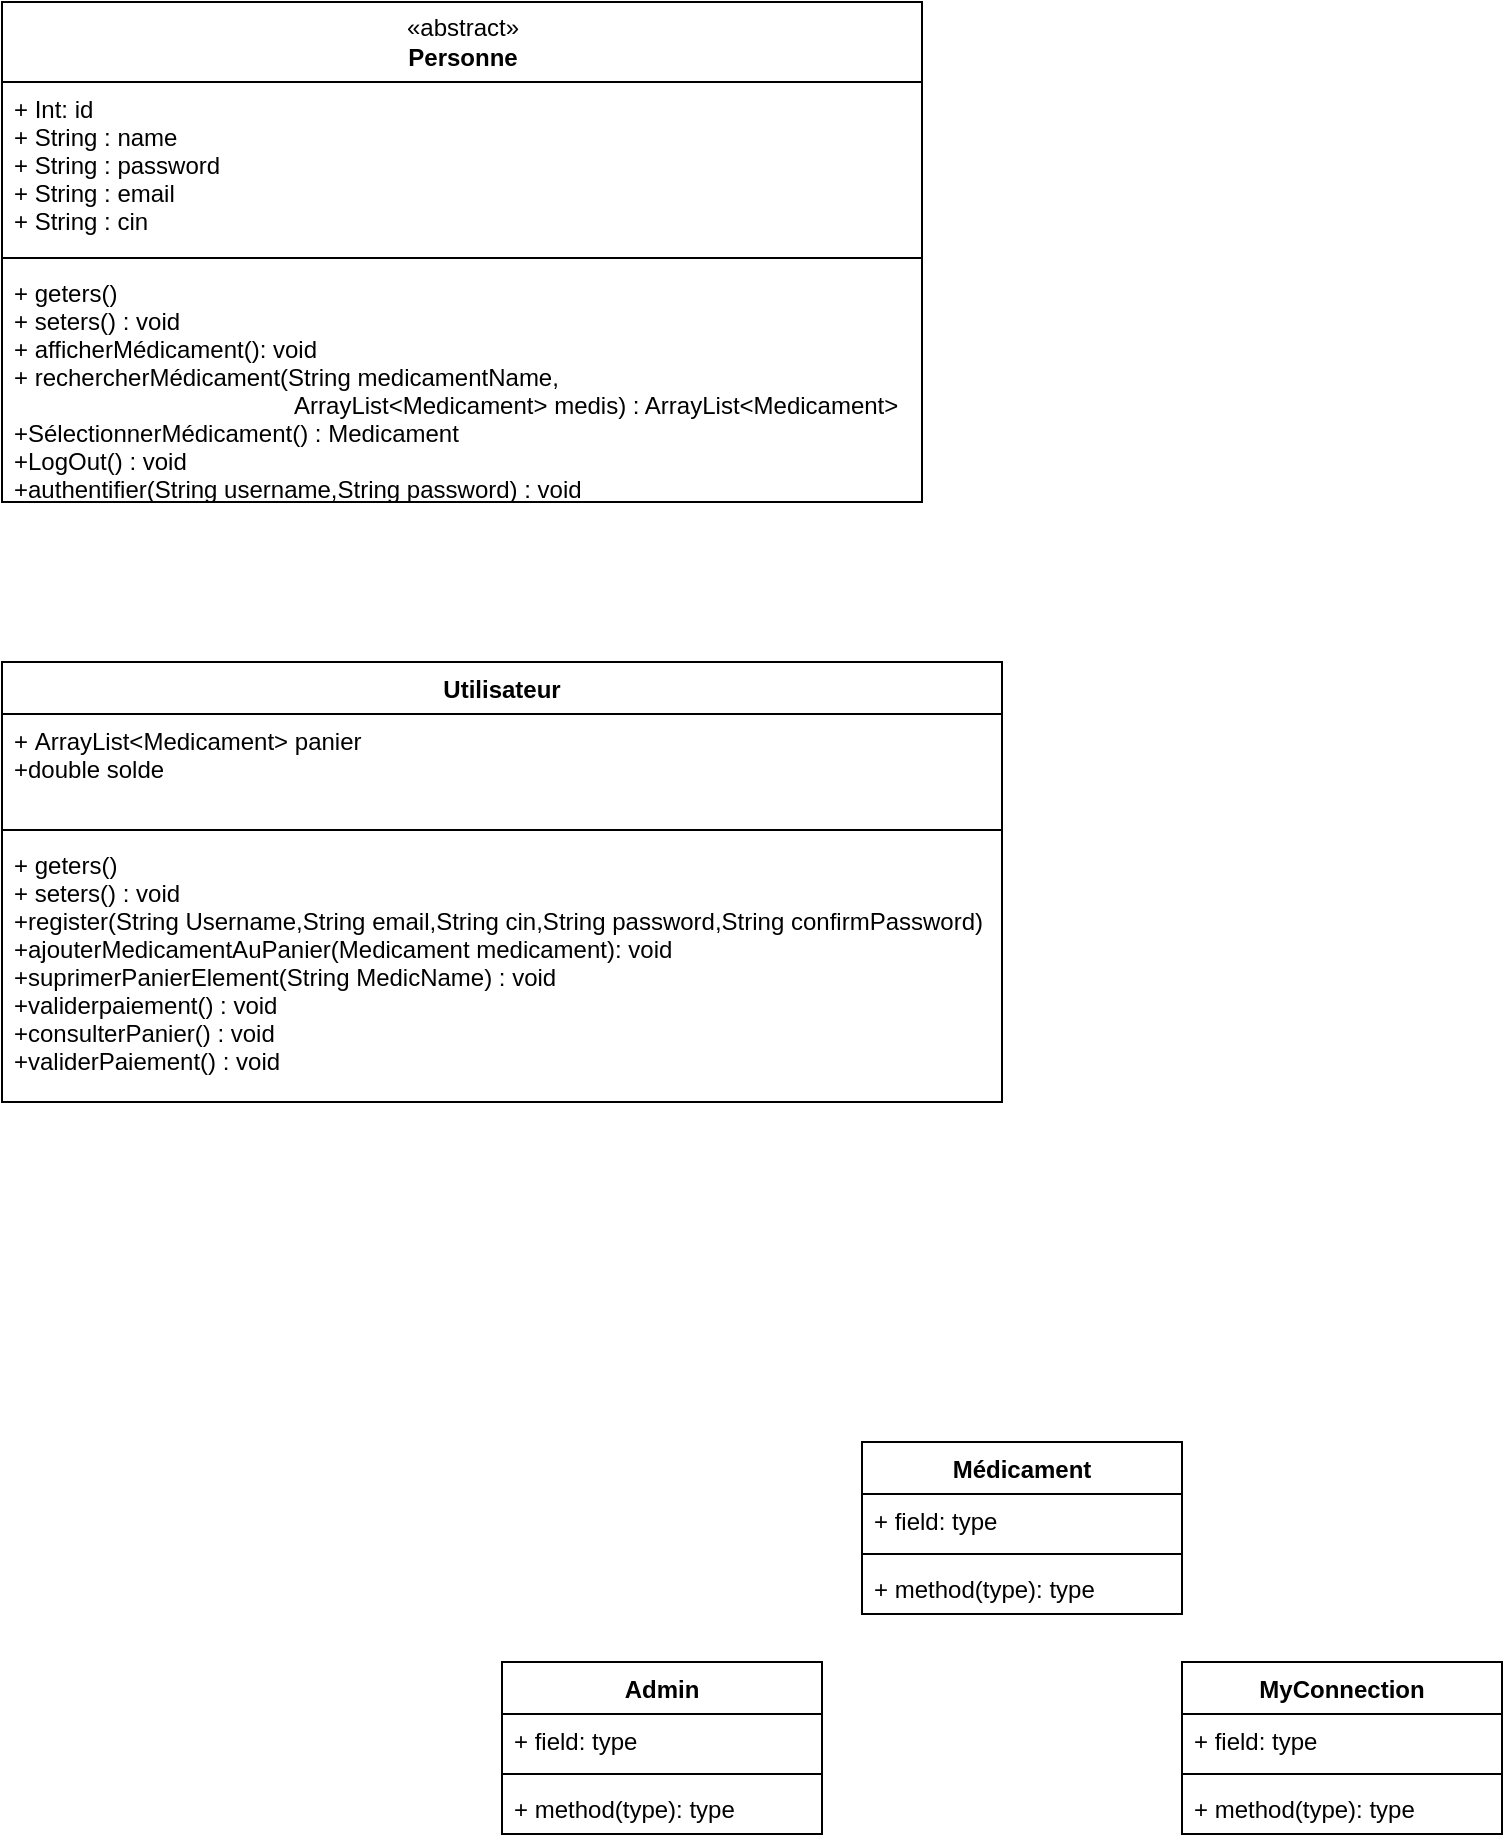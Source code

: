 <mxfile version="20.7.4" type="github">
  <diagram id="qClPB_h9Qo0hTZ_bgKdx" name="Page-1">
    <mxGraphModel dx="1196" dy="546" grid="1" gridSize="10" guides="1" tooltips="1" connect="1" arrows="1" fold="1" page="1" pageScale="1" pageWidth="827" pageHeight="1169" math="0" shadow="0">
      <root>
        <mxCell id="0" />
        <mxCell id="1" parent="0" />
        <mxCell id="iHK2AN2Xd2E4cDX30vkL-1" value="" style="swimlane;fontStyle=1;align=center;verticalAlign=top;childLayout=stackLayout;horizontal=1;startSize=0;horizontalStack=0;resizeParent=1;resizeParentMax=0;resizeLast=0;collapsible=1;marginBottom=0;" vertex="1" parent="1">
          <mxGeometry x="10" y="10" width="460" height="250" as="geometry">
            <mxRectangle x="130" y="200" width="50" height="40" as="alternateBounds" />
          </mxGeometry>
        </mxCell>
        <mxCell id="iHK2AN2Xd2E4cDX30vkL-23" value="«abstract»&lt;br&gt;&lt;b&gt;Personne&lt;/b&gt;" style="html=1;" vertex="1" parent="iHK2AN2Xd2E4cDX30vkL-1">
          <mxGeometry width="460" height="40" as="geometry" />
        </mxCell>
        <mxCell id="iHK2AN2Xd2E4cDX30vkL-2" value="+ Int: id&#xa;+ String : name &#xa;+ String : password&#xa;+ String : email&#xa;+ String : cin" style="text;strokeColor=none;fillColor=none;align=left;verticalAlign=top;spacingLeft=4;spacingRight=4;overflow=hidden;rotatable=0;points=[[0,0.5],[1,0.5]];portConstraint=eastwest;" vertex="1" parent="iHK2AN2Xd2E4cDX30vkL-1">
          <mxGeometry y="40" width="460" height="84" as="geometry" />
        </mxCell>
        <mxCell id="iHK2AN2Xd2E4cDX30vkL-3" value="" style="line;strokeWidth=1;fillColor=none;align=left;verticalAlign=middle;spacingTop=-1;spacingLeft=3;spacingRight=3;rotatable=0;labelPosition=right;points=[];portConstraint=eastwest;strokeColor=inherit;" vertex="1" parent="iHK2AN2Xd2E4cDX30vkL-1">
          <mxGeometry y="124" width="460" height="8" as="geometry" />
        </mxCell>
        <mxCell id="iHK2AN2Xd2E4cDX30vkL-4" value="+ geters()&#xa;+ seters() : void&#xa;+ afficherMédicament(): void&#xa;+ rechercherMédicament(String medicamentName,&#xa;                                          ArrayList&lt;Medicament&gt; medis) : ArrayList&lt;Medicament&gt;&#xa;+SélectionnerMédicament() : Medicament&#xa;+LogOut() : void&#xa;+authentifier(String username,String password) : void&#xa;&#xa;" style="text;strokeColor=none;fillColor=none;align=left;verticalAlign=top;spacingLeft=4;spacingRight=4;overflow=hidden;rotatable=0;points=[[0,0.5],[1,0.5]];portConstraint=eastwest;" vertex="1" parent="iHK2AN2Xd2E4cDX30vkL-1">
          <mxGeometry y="132" width="460" height="118" as="geometry" />
        </mxCell>
        <mxCell id="iHK2AN2Xd2E4cDX30vkL-11" value="Admin" style="swimlane;fontStyle=1;align=center;verticalAlign=top;childLayout=stackLayout;horizontal=1;startSize=26;horizontalStack=0;resizeParent=1;resizeParentMax=0;resizeLast=0;collapsible=1;marginBottom=0;" vertex="1" parent="1">
          <mxGeometry x="260" y="840" width="160" height="86" as="geometry" />
        </mxCell>
        <mxCell id="iHK2AN2Xd2E4cDX30vkL-12" value="+ field: type" style="text;strokeColor=none;fillColor=none;align=left;verticalAlign=top;spacingLeft=4;spacingRight=4;overflow=hidden;rotatable=0;points=[[0,0.5],[1,0.5]];portConstraint=eastwest;" vertex="1" parent="iHK2AN2Xd2E4cDX30vkL-11">
          <mxGeometry y="26" width="160" height="26" as="geometry" />
        </mxCell>
        <mxCell id="iHK2AN2Xd2E4cDX30vkL-13" value="" style="line;strokeWidth=1;fillColor=none;align=left;verticalAlign=middle;spacingTop=-1;spacingLeft=3;spacingRight=3;rotatable=0;labelPosition=right;points=[];portConstraint=eastwest;strokeColor=inherit;" vertex="1" parent="iHK2AN2Xd2E4cDX30vkL-11">
          <mxGeometry y="52" width="160" height="8" as="geometry" />
        </mxCell>
        <mxCell id="iHK2AN2Xd2E4cDX30vkL-14" value="+ method(type): type" style="text;strokeColor=none;fillColor=none;align=left;verticalAlign=top;spacingLeft=4;spacingRight=4;overflow=hidden;rotatable=0;points=[[0,0.5],[1,0.5]];portConstraint=eastwest;" vertex="1" parent="iHK2AN2Xd2E4cDX30vkL-11">
          <mxGeometry y="60" width="160" height="26" as="geometry" />
        </mxCell>
        <mxCell id="iHK2AN2Xd2E4cDX30vkL-15" value="Médicament" style="swimlane;fontStyle=1;align=center;verticalAlign=top;childLayout=stackLayout;horizontal=1;startSize=26;horizontalStack=0;resizeParent=1;resizeParentMax=0;resizeLast=0;collapsible=1;marginBottom=0;" vertex="1" parent="1">
          <mxGeometry x="440" y="730" width="160" height="86" as="geometry" />
        </mxCell>
        <mxCell id="iHK2AN2Xd2E4cDX30vkL-16" value="+ field: type" style="text;strokeColor=none;fillColor=none;align=left;verticalAlign=top;spacingLeft=4;spacingRight=4;overflow=hidden;rotatable=0;points=[[0,0.5],[1,0.5]];portConstraint=eastwest;" vertex="1" parent="iHK2AN2Xd2E4cDX30vkL-15">
          <mxGeometry y="26" width="160" height="26" as="geometry" />
        </mxCell>
        <mxCell id="iHK2AN2Xd2E4cDX30vkL-17" value="" style="line;strokeWidth=1;fillColor=none;align=left;verticalAlign=middle;spacingTop=-1;spacingLeft=3;spacingRight=3;rotatable=0;labelPosition=right;points=[];portConstraint=eastwest;strokeColor=inherit;" vertex="1" parent="iHK2AN2Xd2E4cDX30vkL-15">
          <mxGeometry y="52" width="160" height="8" as="geometry" />
        </mxCell>
        <mxCell id="iHK2AN2Xd2E4cDX30vkL-18" value="+ method(type): type" style="text;strokeColor=none;fillColor=none;align=left;verticalAlign=top;spacingLeft=4;spacingRight=4;overflow=hidden;rotatable=0;points=[[0,0.5],[1,0.5]];portConstraint=eastwest;" vertex="1" parent="iHK2AN2Xd2E4cDX30vkL-15">
          <mxGeometry y="60" width="160" height="26" as="geometry" />
        </mxCell>
        <mxCell id="iHK2AN2Xd2E4cDX30vkL-19" value="MyConnection" style="swimlane;fontStyle=1;align=center;verticalAlign=top;childLayout=stackLayout;horizontal=1;startSize=26;horizontalStack=0;resizeParent=1;resizeParentMax=0;resizeLast=0;collapsible=1;marginBottom=0;" vertex="1" parent="1">
          <mxGeometry x="600" y="840" width="160" height="86" as="geometry" />
        </mxCell>
        <mxCell id="iHK2AN2Xd2E4cDX30vkL-20" value="+ field: type" style="text;strokeColor=none;fillColor=none;align=left;verticalAlign=top;spacingLeft=4;spacingRight=4;overflow=hidden;rotatable=0;points=[[0,0.5],[1,0.5]];portConstraint=eastwest;" vertex="1" parent="iHK2AN2Xd2E4cDX30vkL-19">
          <mxGeometry y="26" width="160" height="26" as="geometry" />
        </mxCell>
        <mxCell id="iHK2AN2Xd2E4cDX30vkL-21" value="" style="line;strokeWidth=1;fillColor=none;align=left;verticalAlign=middle;spacingTop=-1;spacingLeft=3;spacingRight=3;rotatable=0;labelPosition=right;points=[];portConstraint=eastwest;strokeColor=inherit;" vertex="1" parent="iHK2AN2Xd2E4cDX30vkL-19">
          <mxGeometry y="52" width="160" height="8" as="geometry" />
        </mxCell>
        <mxCell id="iHK2AN2Xd2E4cDX30vkL-22" value="+ method(type): type" style="text;strokeColor=none;fillColor=none;align=left;verticalAlign=top;spacingLeft=4;spacingRight=4;overflow=hidden;rotatable=0;points=[[0,0.5],[1,0.5]];portConstraint=eastwest;" vertex="1" parent="iHK2AN2Xd2E4cDX30vkL-19">
          <mxGeometry y="60" width="160" height="26" as="geometry" />
        </mxCell>
        <mxCell id="iHK2AN2Xd2E4cDX30vkL-29" value="Utilisateur" style="swimlane;fontStyle=1;align=center;verticalAlign=top;childLayout=stackLayout;horizontal=1;startSize=26;horizontalStack=0;resizeParent=1;resizeParentMax=0;resizeLast=0;collapsible=1;marginBottom=0;" vertex="1" parent="1">
          <mxGeometry x="10" y="340" width="500" height="220" as="geometry" />
        </mxCell>
        <mxCell id="iHK2AN2Xd2E4cDX30vkL-30" value="+ ArrayList&lt;Medicament&gt; panier&#xa;+double solde" style="text;strokeColor=none;fillColor=none;align=left;verticalAlign=top;spacingLeft=4;spacingRight=4;overflow=hidden;rotatable=0;points=[[0,0.5],[1,0.5]];portConstraint=eastwest;" vertex="1" parent="iHK2AN2Xd2E4cDX30vkL-29">
          <mxGeometry y="26" width="500" height="54" as="geometry" />
        </mxCell>
        <mxCell id="iHK2AN2Xd2E4cDX30vkL-31" value="" style="line;strokeWidth=1;fillColor=none;align=left;verticalAlign=middle;spacingTop=-1;spacingLeft=3;spacingRight=3;rotatable=0;labelPosition=right;points=[];portConstraint=eastwest;strokeColor=inherit;" vertex="1" parent="iHK2AN2Xd2E4cDX30vkL-29">
          <mxGeometry y="80" width="500" height="8" as="geometry" />
        </mxCell>
        <mxCell id="iHK2AN2Xd2E4cDX30vkL-32" value="+ geters()&#xa;+ seters() : void&#xa;+register(String Username,String email,String cin,String password,String confirmPassword)&#xa;+ajouterMedicamentAuPanier(Medicament medicament): void&#xa;+suprimerPanierElement(String MedicName) : void&#xa;+validerpaiement() : void&#xa;+consulterPanier() : void&#xa;+validerPaiement() : void&#xa;&#xa;" style="text;strokeColor=none;fillColor=none;align=left;verticalAlign=top;spacingLeft=4;spacingRight=4;overflow=hidden;rotatable=0;points=[[0,0.5],[1,0.5]];portConstraint=eastwest;" vertex="1" parent="iHK2AN2Xd2E4cDX30vkL-29">
          <mxGeometry y="88" width="500" height="132" as="geometry" />
        </mxCell>
      </root>
    </mxGraphModel>
  </diagram>
</mxfile>
